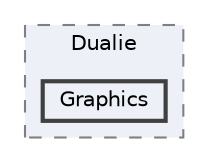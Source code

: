 digraph "src/Dualie/Graphics"
{
 // LATEX_PDF_SIZE
  bgcolor="transparent";
  edge [fontname=Helvetica,fontsize=10,labelfontname=Helvetica,labelfontsize=10];
  node [fontname=Helvetica,fontsize=10,shape=box,height=0.2,width=0.4];
  compound=true
  subgraph clusterdir_60a89111e719bd4757374c3513f7b720 {
    graph [ bgcolor="#edf0f7", pencolor="grey50", label="Dualie", fontname=Helvetica,fontsize=10 style="filled,dashed", URL="dir_60a89111e719bd4757374c3513f7b720.html",tooltip=""]
  dir_a3599c646dc061b86ef969459399d997 [label="Graphics", fillcolor="#edf0f7", color="grey25", style="filled,bold", URL="dir_a3599c646dc061b86ef969459399d997.html",tooltip=""];
  }
}
